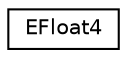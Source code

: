 digraph "Graphical Class Hierarchy"
{
  edge [fontname="Helvetica",fontsize="10",labelfontname="Helvetica",labelfontsize="10"];
  node [fontname="Helvetica",fontsize="10",shape=record];
  rankdir="LR";
  Node1 [label="EFloat4",height=0.2,width=0.4,color="black", fillcolor="white", style="filled",URL="$class_e_float4.html"];
}
